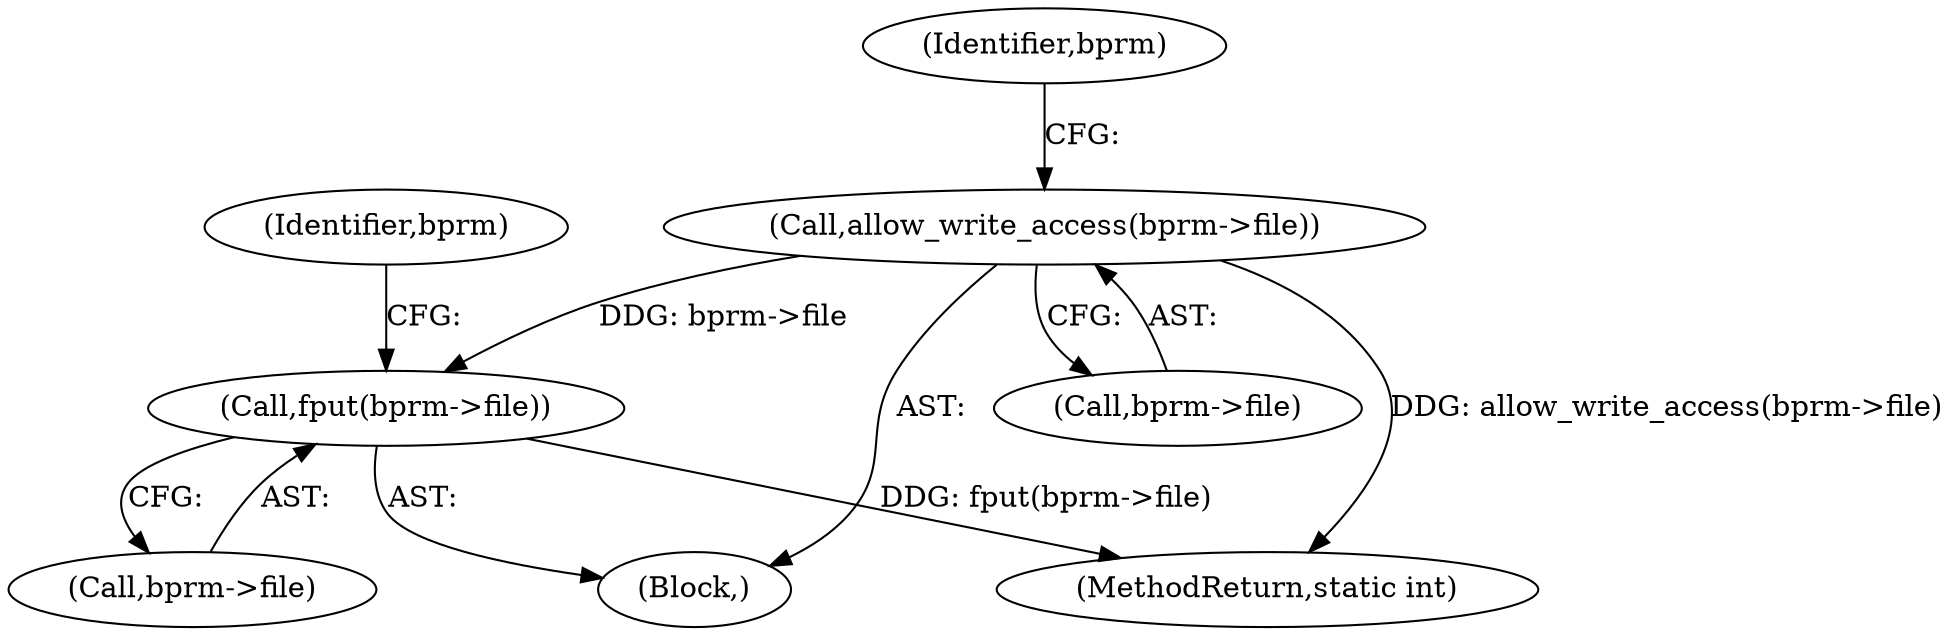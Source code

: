 digraph "0_linux_b66c5984017533316fd1951770302649baf1aa33@API" {
"1000222" [label="(Call,allow_write_access(bprm->file))"];
"1000226" [label="(Call,fput(bprm->file))"];
"1000227" [label="(Call,bprm->file)"];
"1000223" [label="(Call,bprm->file)"];
"1000232" [label="(Identifier,bprm)"];
"1000226" [label="(Call,fput(bprm->file))"];
"1000355" [label="(MethodReturn,static int)"];
"1000221" [label="(Block,)"];
"1000222" [label="(Call,allow_write_access(bprm->file))"];
"1000228" [label="(Identifier,bprm)"];
"1000222" -> "1000221"  [label="AST: "];
"1000222" -> "1000223"  [label="CFG: "];
"1000223" -> "1000222"  [label="AST: "];
"1000228" -> "1000222"  [label="CFG: "];
"1000222" -> "1000355"  [label="DDG: allow_write_access(bprm->file)"];
"1000222" -> "1000226"  [label="DDG: bprm->file"];
"1000226" -> "1000221"  [label="AST: "];
"1000226" -> "1000227"  [label="CFG: "];
"1000227" -> "1000226"  [label="AST: "];
"1000232" -> "1000226"  [label="CFG: "];
"1000226" -> "1000355"  [label="DDG: fput(bprm->file)"];
}
